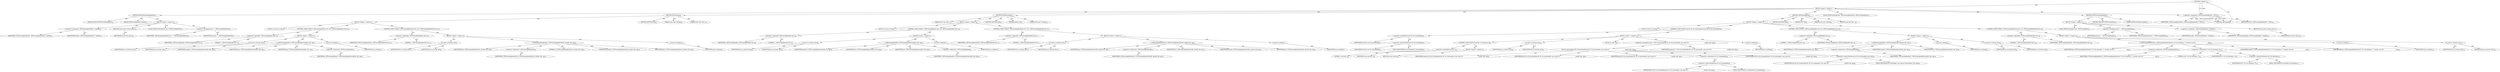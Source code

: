 digraph "&lt;global&gt;" {  
"45144" [label = <(METHOD,&lt;global&gt;)<SUB>30</SUB>> ]
"45145" [label = <(BLOCK,&lt;empty&gt;,&lt;empty&gt;)> ]
"45146" [label = <(LOCAL,TIFFErrorHandlerExt _TIFFwarningHandlerExt: TIFFErrorHandlerExt)<SUB>30</SUB>> ]
"45147" [label = <(&lt;operator&gt;.assignment,_TIFFwarningHandlerExt = NULL)<SUB>30</SUB>> ]
"45148" [label = <(IDENTIFIER,_TIFFwarningHandlerExt,_TIFFwarningHandlerExt = NULL)<SUB>30</SUB>> ]
"45149" [label = <(IDENTIFIER,NULL,_TIFFwarningHandlerExt = NULL)<SUB>30</SUB>> ]
"45150" [label = <(METHOD,TIFFSetWarningHandler)<SUB>32</SUB>> ]
"45151" [label = <(PARAM,TIFFErrorHandler handler)<SUB>32</SUB>> ]
"45152" [label = <(BLOCK,&lt;empty&gt;,&lt;empty&gt;)<SUB>33</SUB>> ]
"45153" [label = <(LOCAL,TIFFErrorHandler prev: TIFFErrorHandler)<SUB>34</SUB>> ]
"45154" [label = <(&lt;operator&gt;.assignment,prev = _TIFFwarningHandler)<SUB>34</SUB>> ]
"45155" [label = <(IDENTIFIER,prev,prev = _TIFFwarningHandler)<SUB>34</SUB>> ]
"45156" [label = <(IDENTIFIER,_TIFFwarningHandler,prev = _TIFFwarningHandler)<SUB>34</SUB>> ]
"45157" [label = <(&lt;operator&gt;.assignment,_TIFFwarningHandler = handler)<SUB>35</SUB>> ]
"45158" [label = <(IDENTIFIER,_TIFFwarningHandler,_TIFFwarningHandler = handler)<SUB>35</SUB>> ]
"45159" [label = <(IDENTIFIER,handler,_TIFFwarningHandler = handler)<SUB>35</SUB>> ]
"45160" [label = <(RETURN,return (prev);,return (prev);)<SUB>36</SUB>> ]
"45161" [label = <(IDENTIFIER,prev,return (prev);)<SUB>36</SUB>> ]
"45162" [label = <(METHOD_RETURN,TIFFErrorHandler)<SUB>32</SUB>> ]
"45164" [label = <(METHOD,TIFFSetWarningHandlerExt)<SUB>39</SUB>> ]
"45165" [label = <(PARAM,TIFFErrorHandlerExt handler)<SUB>39</SUB>> ]
"45166" [label = <(BLOCK,&lt;empty&gt;,&lt;empty&gt;)<SUB>40</SUB>> ]
"45167" [label = <(LOCAL,TIFFErrorHandlerExt prev: TIFFErrorHandlerExt)<SUB>41</SUB>> ]
"45168" [label = <(&lt;operator&gt;.assignment,prev = _TIFFwarningHandlerExt)<SUB>41</SUB>> ]
"45169" [label = <(IDENTIFIER,prev,prev = _TIFFwarningHandlerExt)<SUB>41</SUB>> ]
"45170" [label = <(IDENTIFIER,_TIFFwarningHandlerExt,prev = _TIFFwarningHandlerExt)<SUB>41</SUB>> ]
"45171" [label = <(&lt;operator&gt;.assignment,_TIFFwarningHandlerExt = handler)<SUB>42</SUB>> ]
"45172" [label = <(IDENTIFIER,_TIFFwarningHandlerExt,_TIFFwarningHandlerExt = handler)<SUB>42</SUB>> ]
"45173" [label = <(IDENTIFIER,handler,_TIFFwarningHandlerExt = handler)<SUB>42</SUB>> ]
"45174" [label = <(RETURN,return (prev);,return (prev);)<SUB>43</SUB>> ]
"45175" [label = <(IDENTIFIER,prev,return (prev);)<SUB>43</SUB>> ]
"45176" [label = <(METHOD_RETURN,TIFFErrorHandlerExt)<SUB>39</SUB>> ]
"45178" [label = <(METHOD,TIFFWarning)<SUB>46</SUB>> ]
"45179" [label = <(PARAM,const char *module)<SUB>46</SUB>> ]
"45180" [label = <(PARAM,const char *fmt...)<SUB>46</SUB>> ]
"45181" [label = <(BLOCK,&lt;empty&gt;,&lt;empty&gt;)<SUB>47</SUB>> ]
"45182" [label = <(LOCAL,va_list ap: va_list)<SUB>48</SUB>> ]
"45183" [label = <(CONTROL_STRUCTURE,if (_TIFFwarningHandler &amp;&amp; 1),if (_TIFFwarningHandler &amp;&amp; 1))<SUB>49</SUB>> ]
"45184" [label = <(&lt;operator&gt;.logicalAnd,_TIFFwarningHandler &amp;&amp; 1)<SUB>49</SUB>> ]
"45185" [label = <(IDENTIFIER,_TIFFwarningHandler,_TIFFwarningHandler &amp;&amp; 1)<SUB>49</SUB>> ]
"45186" [label = <(LITERAL,1,_TIFFwarningHandler &amp;&amp; 1)<SUB>49</SUB>> ]
"45187" [label = <(BLOCK,&lt;empty&gt;,&lt;empty&gt;)<SUB>50</SUB>> ]
"45188" [label = <(va_start,va_start(ap, fmt))<SUB>51</SUB>> ]
"45189" [label = <(IDENTIFIER,ap,va_start(ap, fmt))<SUB>51</SUB>> ]
"45190" [label = <(IDENTIFIER,fmt,va_start(ap, fmt))<SUB>51</SUB>> ]
"45191" [label = <(*_TIFFwarningHandler,(*_TIFFwarningHandler)(module, fmt, ap))<SUB>52</SUB>> ]
"45192" [label = <(&lt;operator&gt;.indirection,*_TIFFwarningHandler)<SUB>52</SUB>> ]
"45193" [label = <(IDENTIFIER,_TIFFwarningHandler,(*_TIFFwarningHandler)(module, fmt, ap))<SUB>52</SUB>> ]
"45194" [label = <(IDENTIFIER,module,(*_TIFFwarningHandler)(module, fmt, ap))<SUB>52</SUB>> ]
"45195" [label = <(IDENTIFIER,fmt,(*_TIFFwarningHandler)(module, fmt, ap))<SUB>52</SUB>> ]
"45196" [label = <(IDENTIFIER,ap,(*_TIFFwarningHandler)(module, fmt, ap))<SUB>52</SUB>> ]
"45197" [label = <(va_end,va_end(ap))<SUB>53</SUB>> ]
"45198" [label = <(IDENTIFIER,ap,va_end(ap))<SUB>53</SUB>> ]
"45199" [label = <(CONTROL_STRUCTURE,if (_TIFFwarningHandlerExt &amp;&amp; 1),if (_TIFFwarningHandlerExt &amp;&amp; 1))<SUB>55</SUB>> ]
"45200" [label = <(&lt;operator&gt;.logicalAnd,_TIFFwarningHandlerExt &amp;&amp; 1)<SUB>55</SUB>> ]
"45201" [label = <(IDENTIFIER,_TIFFwarningHandlerExt,_TIFFwarningHandlerExt &amp;&amp; 1)<SUB>55</SUB>> ]
"45202" [label = <(LITERAL,1,_TIFFwarningHandlerExt &amp;&amp; 1)<SUB>55</SUB>> ]
"45203" [label = <(BLOCK,&lt;empty&gt;,&lt;empty&gt;)<SUB>56</SUB>> ]
"45204" [label = <(va_start,va_start(ap, fmt))<SUB>57</SUB>> ]
"45205" [label = <(IDENTIFIER,ap,va_start(ap, fmt))<SUB>57</SUB>> ]
"45206" [label = <(IDENTIFIER,fmt,va_start(ap, fmt))<SUB>57</SUB>> ]
"45207" [label = <(*_TIFFwarningHandlerExt,(*_TIFFwarningHandlerExt)(0, module, fmt, ap))<SUB>58</SUB>> ]
"45208" [label = <(&lt;operator&gt;.indirection,*_TIFFwarningHandlerExt)<SUB>58</SUB>> ]
"45209" [label = <(IDENTIFIER,_TIFFwarningHandlerExt,(*_TIFFwarningHandlerExt)(0, module, fmt, ap))<SUB>58</SUB>> ]
"45210" [label = <(LITERAL,0,(*_TIFFwarningHandlerExt)(0, module, fmt, ap))<SUB>58</SUB>> ]
"45211" [label = <(IDENTIFIER,module,(*_TIFFwarningHandlerExt)(0, module, fmt, ap))<SUB>58</SUB>> ]
"45212" [label = <(IDENTIFIER,fmt,(*_TIFFwarningHandlerExt)(0, module, fmt, ap))<SUB>58</SUB>> ]
"45213" [label = <(IDENTIFIER,ap,(*_TIFFwarningHandlerExt)(0, module, fmt, ap))<SUB>58</SUB>> ]
"45214" [label = <(va_end,va_end(ap))<SUB>59</SUB>> ]
"45215" [label = <(IDENTIFIER,ap,va_end(ap))<SUB>59</SUB>> ]
"45216" [label = <(METHOD_RETURN,void)<SUB>46</SUB>> ]
"45218" [label = <(METHOD,TIFFWarningExt)<SUB>63</SUB>> ]
"45219" [label = <(PARAM,thandle_t fd)<SUB>63</SUB>> ]
"45220" [label = <(PARAM,const char *module)<SUB>63</SUB>> ]
"45221" [label = <(PARAM,const char *fmt...)<SUB>63</SUB>> ]
"45222" [label = <(BLOCK,&lt;empty&gt;,&lt;empty&gt;)<SUB>64</SUB>> ]
"45223" [label = <(LOCAL,va_list ap: va_list)<SUB>65</SUB>> ]
"45224" [label = <(CONTROL_STRUCTURE,if (_TIFFwarningHandler &amp;&amp; 1),if (_TIFFwarningHandler &amp;&amp; 1))<SUB>66</SUB>> ]
"45225" [label = <(&lt;operator&gt;.logicalAnd,_TIFFwarningHandler &amp;&amp; 1)<SUB>66</SUB>> ]
"45226" [label = <(IDENTIFIER,_TIFFwarningHandler,_TIFFwarningHandler &amp;&amp; 1)<SUB>66</SUB>> ]
"45227" [label = <(LITERAL,1,_TIFFwarningHandler &amp;&amp; 1)<SUB>66</SUB>> ]
"45228" [label = <(BLOCK,&lt;empty&gt;,&lt;empty&gt;)<SUB>67</SUB>> ]
"45229" [label = <(va_start,va_start(ap, fmt))<SUB>68</SUB>> ]
"45230" [label = <(IDENTIFIER,ap,va_start(ap, fmt))<SUB>68</SUB>> ]
"45231" [label = <(IDENTIFIER,fmt,va_start(ap, fmt))<SUB>68</SUB>> ]
"45232" [label = <(*_TIFFwarningHandler,(*_TIFFwarningHandler)(module, fmt, ap))<SUB>69</SUB>> ]
"45233" [label = <(&lt;operator&gt;.indirection,*_TIFFwarningHandler)<SUB>69</SUB>> ]
"45234" [label = <(IDENTIFIER,_TIFFwarningHandler,(*_TIFFwarningHandler)(module, fmt, ap))<SUB>69</SUB>> ]
"45235" [label = <(IDENTIFIER,module,(*_TIFFwarningHandler)(module, fmt, ap))<SUB>69</SUB>> ]
"45236" [label = <(IDENTIFIER,fmt,(*_TIFFwarningHandler)(module, fmt, ap))<SUB>69</SUB>> ]
"45237" [label = <(IDENTIFIER,ap,(*_TIFFwarningHandler)(module, fmt, ap))<SUB>69</SUB>> ]
"45238" [label = <(va_end,va_end(ap))<SUB>70</SUB>> ]
"45239" [label = <(IDENTIFIER,ap,va_end(ap))<SUB>70</SUB>> ]
"45240" [label = <(CONTROL_STRUCTURE,if (_TIFFwarningHandlerExt &amp;&amp; 1),if (_TIFFwarningHandlerExt &amp;&amp; 1))<SUB>72</SUB>> ]
"45241" [label = <(&lt;operator&gt;.logicalAnd,_TIFFwarningHandlerExt &amp;&amp; 1)<SUB>72</SUB>> ]
"45242" [label = <(IDENTIFIER,_TIFFwarningHandlerExt,_TIFFwarningHandlerExt &amp;&amp; 1)<SUB>72</SUB>> ]
"45243" [label = <(LITERAL,1,_TIFFwarningHandlerExt &amp;&amp; 1)<SUB>72</SUB>> ]
"45244" [label = <(BLOCK,&lt;empty&gt;,&lt;empty&gt;)<SUB>73</SUB>> ]
"45245" [label = <(va_start,va_start(ap, fmt))<SUB>74</SUB>> ]
"45246" [label = <(IDENTIFIER,ap,va_start(ap, fmt))<SUB>74</SUB>> ]
"45247" [label = <(IDENTIFIER,fmt,va_start(ap, fmt))<SUB>74</SUB>> ]
"45248" [label = <(*_TIFFwarningHandlerExt,(*_TIFFwarningHandlerExt)(fd, module, fmt, ap))<SUB>75</SUB>> ]
"45249" [label = <(&lt;operator&gt;.indirection,*_TIFFwarningHandlerExt)<SUB>75</SUB>> ]
"45250" [label = <(IDENTIFIER,_TIFFwarningHandlerExt,(*_TIFFwarningHandlerExt)(fd, module, fmt, ap))<SUB>75</SUB>> ]
"45251" [label = <(IDENTIFIER,fd,(*_TIFFwarningHandlerExt)(fd, module, fmt, ap))<SUB>75</SUB>> ]
"45252" [label = <(IDENTIFIER,module,(*_TIFFwarningHandlerExt)(fd, module, fmt, ap))<SUB>75</SUB>> ]
"45253" [label = <(IDENTIFIER,fmt,(*_TIFFwarningHandlerExt)(fd, module, fmt, ap))<SUB>75</SUB>> ]
"45254" [label = <(IDENTIFIER,ap,(*_TIFFwarningHandlerExt)(fd, module, fmt, ap))<SUB>75</SUB>> ]
"45255" [label = <(va_end,va_end(ap))<SUB>76</SUB>> ]
"45256" [label = <(IDENTIFIER,ap,va_end(ap))<SUB>76</SUB>> ]
"45257" [label = <(METHOD_RETURN,void)<SUB>63</SUB>> ]
"45259" [label = <(METHOD,TIFFWarningExtR)<SUB>80</SUB>> ]
"45260" [label = <(PARAM,TIFF *tif)<SUB>80</SUB>> ]
"45261" [label = <(PARAM,const char *module)<SUB>80</SUB>> ]
"45262" [label = <(PARAM,const char *fmt...)<SUB>80</SUB>> ]
"45263" [label = <(BLOCK,&lt;empty&gt;,&lt;empty&gt;)<SUB>81</SUB>> ]
"45264" [label = <(LOCAL,va_list ap: va_list)<SUB>82</SUB>> ]
"45265" [label = <(CONTROL_STRUCTURE,if (tif &amp;&amp; tif-&gt;tif_warnhandler),if (tif &amp;&amp; tif-&gt;tif_warnhandler))<SUB>83</SUB>> ]
"45266" [label = <(&lt;operator&gt;.logicalAnd,tif &amp;&amp; tif-&gt;tif_warnhandler)<SUB>83</SUB>> ]
"45267" [label = <(IDENTIFIER,tif,tif &amp;&amp; tif-&gt;tif_warnhandler)<SUB>83</SUB>> ]
"45268" [label = <(&lt;operator&gt;.indirectFieldAccess,tif-&gt;tif_warnhandler)<SUB>83</SUB>> ]
"45269" [label = <(IDENTIFIER,tif,tif &amp;&amp; tif-&gt;tif_warnhandler)<SUB>83</SUB>> ]
"45270" [label = <(FIELD_IDENTIFIER,tif_warnhandler,tif_warnhandler)<SUB>83</SUB>> ]
"45271" [label = <(BLOCK,&lt;empty&gt;,&lt;empty&gt;)<SUB>84</SUB>> ]
"45272" [label = <(va_start,va_start(ap, fmt))<SUB>85</SUB>> ]
"45273" [label = <(IDENTIFIER,ap,va_start(ap, fmt))<SUB>85</SUB>> ]
"45274" [label = <(IDENTIFIER,fmt,va_start(ap, fmt))<SUB>85</SUB>> ]
"45275" [label = <(LOCAL,int stop: int)<SUB>86</SUB>> ]
"45276" [label = <(&lt;operator&gt;.assignment,stop = (*tif-&gt;tif_warnhandler)(tif, tif-&gt;tif_warnhandler_user_data,\012                                           module, fmt, ap))<SUB>86</SUB>> ]
"45277" [label = <(IDENTIFIER,stop,stop = (*tif-&gt;tif_warnhandler)(tif, tif-&gt;tif_warnhandler_user_data,\012                                           module, fmt, ap))<SUB>86</SUB>> ]
"45278" [label = <(*tif-&gt;tif_warnhandler,(*tif-&gt;tif_warnhandler)(tif, tif-&gt;tif_warnhandler_user_data,\012                                           module, fmt, ap))<SUB>86</SUB>> ]
"45279" [label = <(&lt;operator&gt;.indirection,*tif-&gt;tif_warnhandler)<SUB>86</SUB>> ]
"45280" [label = <(&lt;operator&gt;.indirectFieldAccess,tif-&gt;tif_warnhandler)<SUB>86</SUB>> ]
"45281" [label = <(IDENTIFIER,tif,(*tif-&gt;tif_warnhandler)(tif, tif-&gt;tif_warnhandler_user_data,\012                                           module, fmt, ap))<SUB>86</SUB>> ]
"45282" [label = <(FIELD_IDENTIFIER,tif_warnhandler,tif_warnhandler)<SUB>86</SUB>> ]
"45283" [label = <(IDENTIFIER,tif,(*tif-&gt;tif_warnhandler)(tif, tif-&gt;tif_warnhandler_user_data,\012                                           module, fmt, ap))<SUB>86</SUB>> ]
"45284" [label = <(&lt;operator&gt;.indirectFieldAccess,tif-&gt;tif_warnhandler_user_data)<SUB>86</SUB>> ]
"45285" [label = <(IDENTIFIER,tif,(*tif-&gt;tif_warnhandler)(tif, tif-&gt;tif_warnhandler_user_data,\012                                           module, fmt, ap))<SUB>86</SUB>> ]
"45286" [label = <(FIELD_IDENTIFIER,tif_warnhandler_user_data,tif_warnhandler_user_data)<SUB>86</SUB>> ]
"45287" [label = <(IDENTIFIER,module,(*tif-&gt;tif_warnhandler)(tif, tif-&gt;tif_warnhandler_user_data,\012                                           module, fmt, ap))<SUB>87</SUB>> ]
"45288" [label = <(IDENTIFIER,fmt,(*tif-&gt;tif_warnhandler)(tif, tif-&gt;tif_warnhandler_user_data,\012                                           module, fmt, ap))<SUB>87</SUB>> ]
"45289" [label = <(IDENTIFIER,ap,(*tif-&gt;tif_warnhandler)(tif, tif-&gt;tif_warnhandler_user_data,\012                                           module, fmt, ap))<SUB>87</SUB>> ]
"45290" [label = <(va_end,va_end(ap))<SUB>88</SUB>> ]
"45291" [label = <(IDENTIFIER,ap,va_end(ap))<SUB>88</SUB>> ]
"45292" [label = <(CONTROL_STRUCTURE,if (stop &amp;&amp; 1),if (stop &amp;&amp; 1))<SUB>89</SUB>> ]
"45293" [label = <(&lt;operator&gt;.logicalAnd,stop &amp;&amp; 1)<SUB>89</SUB>> ]
"45294" [label = <(IDENTIFIER,stop,stop &amp;&amp; 1)<SUB>89</SUB>> ]
"45295" [label = <(LITERAL,1,stop &amp;&amp; 1)<SUB>89</SUB>> ]
"45296" [label = <(BLOCK,&lt;empty&gt;,&lt;empty&gt;)<SUB>90</SUB>> ]
"45297" [label = <(RETURN,return;,return;)<SUB>90</SUB>> ]
"45298" [label = <(CONTROL_STRUCTURE,if (_TIFFwarningHandler &amp;&amp; 1),if (_TIFFwarningHandler &amp;&amp; 1))<SUB>92</SUB>> ]
"45299" [label = <(&lt;operator&gt;.logicalAnd,_TIFFwarningHandler &amp;&amp; 1)<SUB>92</SUB>> ]
"45300" [label = <(IDENTIFIER,_TIFFwarningHandler,_TIFFwarningHandler &amp;&amp; 1)<SUB>92</SUB>> ]
"45301" [label = <(LITERAL,1,_TIFFwarningHandler &amp;&amp; 1)<SUB>92</SUB>> ]
"45302" [label = <(BLOCK,&lt;empty&gt;,&lt;empty&gt;)<SUB>93</SUB>> ]
"45303" [label = <(va_start,va_start(ap, fmt))<SUB>94</SUB>> ]
"45304" [label = <(IDENTIFIER,ap,va_start(ap, fmt))<SUB>94</SUB>> ]
"45305" [label = <(IDENTIFIER,fmt,va_start(ap, fmt))<SUB>94</SUB>> ]
"45306" [label = <(*_TIFFwarningHandler,(*_TIFFwarningHandler)(module, fmt, ap))<SUB>95</SUB>> ]
"45307" [label = <(&lt;operator&gt;.indirection,*_TIFFwarningHandler)<SUB>95</SUB>> ]
"45308" [label = <(IDENTIFIER,_TIFFwarningHandler,(*_TIFFwarningHandler)(module, fmt, ap))<SUB>95</SUB>> ]
"45309" [label = <(IDENTIFIER,module,(*_TIFFwarningHandler)(module, fmt, ap))<SUB>95</SUB>> ]
"45310" [label = <(IDENTIFIER,fmt,(*_TIFFwarningHandler)(module, fmt, ap))<SUB>95</SUB>> ]
"45311" [label = <(IDENTIFIER,ap,(*_TIFFwarningHandler)(module, fmt, ap))<SUB>95</SUB>> ]
"45312" [label = <(va_end,va_end(ap))<SUB>96</SUB>> ]
"45313" [label = <(IDENTIFIER,ap,va_end(ap))<SUB>96</SUB>> ]
"45314" [label = <(CONTROL_STRUCTURE,if (_TIFFwarningHandlerExt &amp;&amp; 1),if (_TIFFwarningHandlerExt &amp;&amp; 1))<SUB>98</SUB>> ]
"45315" [label = <(&lt;operator&gt;.logicalAnd,_TIFFwarningHandlerExt &amp;&amp; 1)<SUB>98</SUB>> ]
"45316" [label = <(IDENTIFIER,_TIFFwarningHandlerExt,_TIFFwarningHandlerExt &amp;&amp; 1)<SUB>98</SUB>> ]
"45317" [label = <(LITERAL,1,_TIFFwarningHandlerExt &amp;&amp; 1)<SUB>98</SUB>> ]
"45318" [label = <(BLOCK,&lt;empty&gt;,&lt;empty&gt;)<SUB>99</SUB>> ]
"45319" [label = <(va_start,va_start(ap, fmt))<SUB>100</SUB>> ]
"45320" [label = <(IDENTIFIER,ap,va_start(ap, fmt))<SUB>100</SUB>> ]
"45321" [label = <(IDENTIFIER,fmt,va_start(ap, fmt))<SUB>100</SUB>> ]
"45322" [label = <(*_TIFFwarningHandlerExt,(*_TIFFwarningHandlerExt)(tif ? tif-&gt;tif_clientdata : 0, module, fmt,\012                                  ap))<SUB>101</SUB>> ]
"45323" [label = <(&lt;operator&gt;.indirection,*_TIFFwarningHandlerExt)<SUB>101</SUB>> ]
"45324" [label = <(IDENTIFIER,_TIFFwarningHandlerExt,(*_TIFFwarningHandlerExt)(tif ? tif-&gt;tif_clientdata : 0, module, fmt,\012                                  ap))<SUB>101</SUB>> ]
"45325" [label = <(&lt;operator&gt;.conditional,tif ? tif-&gt;tif_clientdata : 0)<SUB>101</SUB>> ]
"45326" [label = <(IDENTIFIER,tif,tif ? tif-&gt;tif_clientdata : 0)<SUB>101</SUB>> ]
"45327" [label = <(&lt;operator&gt;.indirectFieldAccess,tif-&gt;tif_clientdata)<SUB>101</SUB>> ]
"45328" [label = <(IDENTIFIER,tif,tif ? tif-&gt;tif_clientdata : 0)<SUB>101</SUB>> ]
"45329" [label = <(FIELD_IDENTIFIER,tif_clientdata,tif_clientdata)<SUB>101</SUB>> ]
"45330" [label = <(LITERAL,0,tif ? tif-&gt;tif_clientdata : 0)<SUB>101</SUB>> ]
"45331" [label = <(IDENTIFIER,module,(*_TIFFwarningHandlerExt)(tif ? tif-&gt;tif_clientdata : 0, module, fmt,\012                                  ap))<SUB>101</SUB>> ]
"45332" [label = <(IDENTIFIER,fmt,(*_TIFFwarningHandlerExt)(tif ? tif-&gt;tif_clientdata : 0, module, fmt,\012                                  ap))<SUB>101</SUB>> ]
"45333" [label = <(IDENTIFIER,ap,(*_TIFFwarningHandlerExt)(tif ? tif-&gt;tif_clientdata : 0, module, fmt,\012                                  ap))<SUB>102</SUB>> ]
"45334" [label = <(va_end,va_end(ap))<SUB>103</SUB>> ]
"45335" [label = <(IDENTIFIER,ap,va_end(ap))<SUB>103</SUB>> ]
"45336" [label = <(METHOD_RETURN,void)<SUB>80</SUB>> ]
"45338" [label = <(METHOD_RETURN,ANY)> ]
  "45144" -> "45145"  [ label = "AST: "] 
  "45144" -> "45338"  [ label = "AST: "] 
  "45145" -> "45146"  [ label = "AST: "] 
  "45145" -> "45147"  [ label = "AST: "] 
  "45145" -> "45150"  [ label = "AST: "] 
  "45145" -> "45164"  [ label = "AST: "] 
  "45145" -> "45178"  [ label = "AST: "] 
  "45145" -> "45218"  [ label = "AST: "] 
  "45145" -> "45259"  [ label = "AST: "] 
  "45147" -> "45148"  [ label = "AST: "] 
  "45147" -> "45149"  [ label = "AST: "] 
  "45150" -> "45151"  [ label = "AST: "] 
  "45150" -> "45152"  [ label = "AST: "] 
  "45150" -> "45162"  [ label = "AST: "] 
  "45152" -> "45153"  [ label = "AST: "] 
  "45152" -> "45154"  [ label = "AST: "] 
  "45152" -> "45157"  [ label = "AST: "] 
  "45152" -> "45160"  [ label = "AST: "] 
  "45154" -> "45155"  [ label = "AST: "] 
  "45154" -> "45156"  [ label = "AST: "] 
  "45157" -> "45158"  [ label = "AST: "] 
  "45157" -> "45159"  [ label = "AST: "] 
  "45160" -> "45161"  [ label = "AST: "] 
  "45164" -> "45165"  [ label = "AST: "] 
  "45164" -> "45166"  [ label = "AST: "] 
  "45164" -> "45176"  [ label = "AST: "] 
  "45166" -> "45167"  [ label = "AST: "] 
  "45166" -> "45168"  [ label = "AST: "] 
  "45166" -> "45171"  [ label = "AST: "] 
  "45166" -> "45174"  [ label = "AST: "] 
  "45168" -> "45169"  [ label = "AST: "] 
  "45168" -> "45170"  [ label = "AST: "] 
  "45171" -> "45172"  [ label = "AST: "] 
  "45171" -> "45173"  [ label = "AST: "] 
  "45174" -> "45175"  [ label = "AST: "] 
  "45178" -> "45179"  [ label = "AST: "] 
  "45178" -> "45180"  [ label = "AST: "] 
  "45178" -> "45181"  [ label = "AST: "] 
  "45178" -> "45216"  [ label = "AST: "] 
  "45181" -> "45182"  [ label = "AST: "] 
  "45181" -> "45183"  [ label = "AST: "] 
  "45181" -> "45199"  [ label = "AST: "] 
  "45183" -> "45184"  [ label = "AST: "] 
  "45183" -> "45187"  [ label = "AST: "] 
  "45184" -> "45185"  [ label = "AST: "] 
  "45184" -> "45186"  [ label = "AST: "] 
  "45187" -> "45188"  [ label = "AST: "] 
  "45187" -> "45191"  [ label = "AST: "] 
  "45187" -> "45197"  [ label = "AST: "] 
  "45188" -> "45189"  [ label = "AST: "] 
  "45188" -> "45190"  [ label = "AST: "] 
  "45191" -> "45192"  [ label = "AST: "] 
  "45191" -> "45194"  [ label = "AST: "] 
  "45191" -> "45195"  [ label = "AST: "] 
  "45191" -> "45196"  [ label = "AST: "] 
  "45192" -> "45193"  [ label = "AST: "] 
  "45197" -> "45198"  [ label = "AST: "] 
  "45199" -> "45200"  [ label = "AST: "] 
  "45199" -> "45203"  [ label = "AST: "] 
  "45200" -> "45201"  [ label = "AST: "] 
  "45200" -> "45202"  [ label = "AST: "] 
  "45203" -> "45204"  [ label = "AST: "] 
  "45203" -> "45207"  [ label = "AST: "] 
  "45203" -> "45214"  [ label = "AST: "] 
  "45204" -> "45205"  [ label = "AST: "] 
  "45204" -> "45206"  [ label = "AST: "] 
  "45207" -> "45208"  [ label = "AST: "] 
  "45207" -> "45210"  [ label = "AST: "] 
  "45207" -> "45211"  [ label = "AST: "] 
  "45207" -> "45212"  [ label = "AST: "] 
  "45207" -> "45213"  [ label = "AST: "] 
  "45208" -> "45209"  [ label = "AST: "] 
  "45214" -> "45215"  [ label = "AST: "] 
  "45218" -> "45219"  [ label = "AST: "] 
  "45218" -> "45220"  [ label = "AST: "] 
  "45218" -> "45221"  [ label = "AST: "] 
  "45218" -> "45222"  [ label = "AST: "] 
  "45218" -> "45257"  [ label = "AST: "] 
  "45222" -> "45223"  [ label = "AST: "] 
  "45222" -> "45224"  [ label = "AST: "] 
  "45222" -> "45240"  [ label = "AST: "] 
  "45224" -> "45225"  [ label = "AST: "] 
  "45224" -> "45228"  [ label = "AST: "] 
  "45225" -> "45226"  [ label = "AST: "] 
  "45225" -> "45227"  [ label = "AST: "] 
  "45228" -> "45229"  [ label = "AST: "] 
  "45228" -> "45232"  [ label = "AST: "] 
  "45228" -> "45238"  [ label = "AST: "] 
  "45229" -> "45230"  [ label = "AST: "] 
  "45229" -> "45231"  [ label = "AST: "] 
  "45232" -> "45233"  [ label = "AST: "] 
  "45232" -> "45235"  [ label = "AST: "] 
  "45232" -> "45236"  [ label = "AST: "] 
  "45232" -> "45237"  [ label = "AST: "] 
  "45233" -> "45234"  [ label = "AST: "] 
  "45238" -> "45239"  [ label = "AST: "] 
  "45240" -> "45241"  [ label = "AST: "] 
  "45240" -> "45244"  [ label = "AST: "] 
  "45241" -> "45242"  [ label = "AST: "] 
  "45241" -> "45243"  [ label = "AST: "] 
  "45244" -> "45245"  [ label = "AST: "] 
  "45244" -> "45248"  [ label = "AST: "] 
  "45244" -> "45255"  [ label = "AST: "] 
  "45245" -> "45246"  [ label = "AST: "] 
  "45245" -> "45247"  [ label = "AST: "] 
  "45248" -> "45249"  [ label = "AST: "] 
  "45248" -> "45251"  [ label = "AST: "] 
  "45248" -> "45252"  [ label = "AST: "] 
  "45248" -> "45253"  [ label = "AST: "] 
  "45248" -> "45254"  [ label = "AST: "] 
  "45249" -> "45250"  [ label = "AST: "] 
  "45255" -> "45256"  [ label = "AST: "] 
  "45259" -> "45260"  [ label = "AST: "] 
  "45259" -> "45261"  [ label = "AST: "] 
  "45259" -> "45262"  [ label = "AST: "] 
  "45259" -> "45263"  [ label = "AST: "] 
  "45259" -> "45336"  [ label = "AST: "] 
  "45263" -> "45264"  [ label = "AST: "] 
  "45263" -> "45265"  [ label = "AST: "] 
  "45263" -> "45298"  [ label = "AST: "] 
  "45263" -> "45314"  [ label = "AST: "] 
  "45265" -> "45266"  [ label = "AST: "] 
  "45265" -> "45271"  [ label = "AST: "] 
  "45266" -> "45267"  [ label = "AST: "] 
  "45266" -> "45268"  [ label = "AST: "] 
  "45268" -> "45269"  [ label = "AST: "] 
  "45268" -> "45270"  [ label = "AST: "] 
  "45271" -> "45272"  [ label = "AST: "] 
  "45271" -> "45275"  [ label = "AST: "] 
  "45271" -> "45276"  [ label = "AST: "] 
  "45271" -> "45290"  [ label = "AST: "] 
  "45271" -> "45292"  [ label = "AST: "] 
  "45272" -> "45273"  [ label = "AST: "] 
  "45272" -> "45274"  [ label = "AST: "] 
  "45276" -> "45277"  [ label = "AST: "] 
  "45276" -> "45278"  [ label = "AST: "] 
  "45278" -> "45279"  [ label = "AST: "] 
  "45278" -> "45283"  [ label = "AST: "] 
  "45278" -> "45284"  [ label = "AST: "] 
  "45278" -> "45287"  [ label = "AST: "] 
  "45278" -> "45288"  [ label = "AST: "] 
  "45278" -> "45289"  [ label = "AST: "] 
  "45279" -> "45280"  [ label = "AST: "] 
  "45280" -> "45281"  [ label = "AST: "] 
  "45280" -> "45282"  [ label = "AST: "] 
  "45284" -> "45285"  [ label = "AST: "] 
  "45284" -> "45286"  [ label = "AST: "] 
  "45290" -> "45291"  [ label = "AST: "] 
  "45292" -> "45293"  [ label = "AST: "] 
  "45292" -> "45296"  [ label = "AST: "] 
  "45293" -> "45294"  [ label = "AST: "] 
  "45293" -> "45295"  [ label = "AST: "] 
  "45296" -> "45297"  [ label = "AST: "] 
  "45298" -> "45299"  [ label = "AST: "] 
  "45298" -> "45302"  [ label = "AST: "] 
  "45299" -> "45300"  [ label = "AST: "] 
  "45299" -> "45301"  [ label = "AST: "] 
  "45302" -> "45303"  [ label = "AST: "] 
  "45302" -> "45306"  [ label = "AST: "] 
  "45302" -> "45312"  [ label = "AST: "] 
  "45303" -> "45304"  [ label = "AST: "] 
  "45303" -> "45305"  [ label = "AST: "] 
  "45306" -> "45307"  [ label = "AST: "] 
  "45306" -> "45309"  [ label = "AST: "] 
  "45306" -> "45310"  [ label = "AST: "] 
  "45306" -> "45311"  [ label = "AST: "] 
  "45307" -> "45308"  [ label = "AST: "] 
  "45312" -> "45313"  [ label = "AST: "] 
  "45314" -> "45315"  [ label = "AST: "] 
  "45314" -> "45318"  [ label = "AST: "] 
  "45315" -> "45316"  [ label = "AST: "] 
  "45315" -> "45317"  [ label = "AST: "] 
  "45318" -> "45319"  [ label = "AST: "] 
  "45318" -> "45322"  [ label = "AST: "] 
  "45318" -> "45334"  [ label = "AST: "] 
  "45319" -> "45320"  [ label = "AST: "] 
  "45319" -> "45321"  [ label = "AST: "] 
  "45322" -> "45323"  [ label = "AST: "] 
  "45322" -> "45325"  [ label = "AST: "] 
  "45322" -> "45331"  [ label = "AST: "] 
  "45322" -> "45332"  [ label = "AST: "] 
  "45322" -> "45333"  [ label = "AST: "] 
  "45323" -> "45324"  [ label = "AST: "] 
  "45325" -> "45326"  [ label = "AST: "] 
  "45325" -> "45327"  [ label = "AST: "] 
  "45325" -> "45330"  [ label = "AST: "] 
  "45327" -> "45328"  [ label = "AST: "] 
  "45327" -> "45329"  [ label = "AST: "] 
  "45334" -> "45335"  [ label = "AST: "] 
  "45147" -> "45338"  [ label = "CFG: "] 
  "45144" -> "45147"  [ label = "CFG: "] 
  "45147" -> "45338"  [ label = "DDG: _TIFFwarningHandlerExt"] 
  "45147" -> "45338"  [ label = "DDG: NULL"] 
  "45144" -> "45147"  [ label = "DDG: "] 
}
